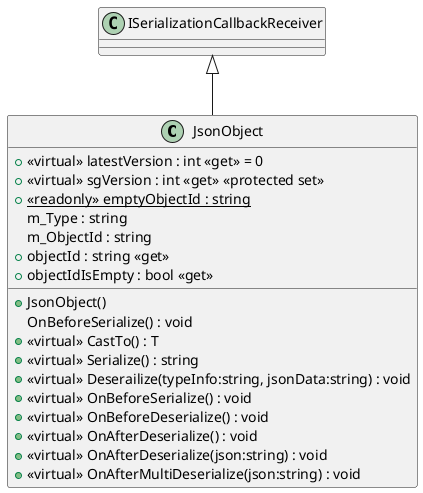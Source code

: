 @startuml
class JsonObject {
    + <<virtual>> latestVersion : int <<get>> = 0
    + <<virtual>> sgVersion : int <<get>> <<protected set>>
    + JsonObject()
    + {static} <<readonly>> emptyObjectId : string
    m_Type : string
    m_ObjectId : string
    + objectId : string <<get>>
    + objectIdIsEmpty : bool <<get>>
    OnBeforeSerialize() : void
    + <<virtual>> CastTo() : T
    + <<virtual>> Serialize() : string
    + <<virtual>> Deserailize(typeInfo:string, jsonData:string) : void
    + <<virtual>> OnBeforeSerialize() : void
    + <<virtual>> OnBeforeDeserialize() : void
    + <<virtual>> OnAfterDeserialize() : void
    + <<virtual>> OnAfterDeserialize(json:string) : void
    + <<virtual>> OnAfterMultiDeserialize(json:string) : void
}
ISerializationCallbackReceiver <|-- JsonObject
@enduml

